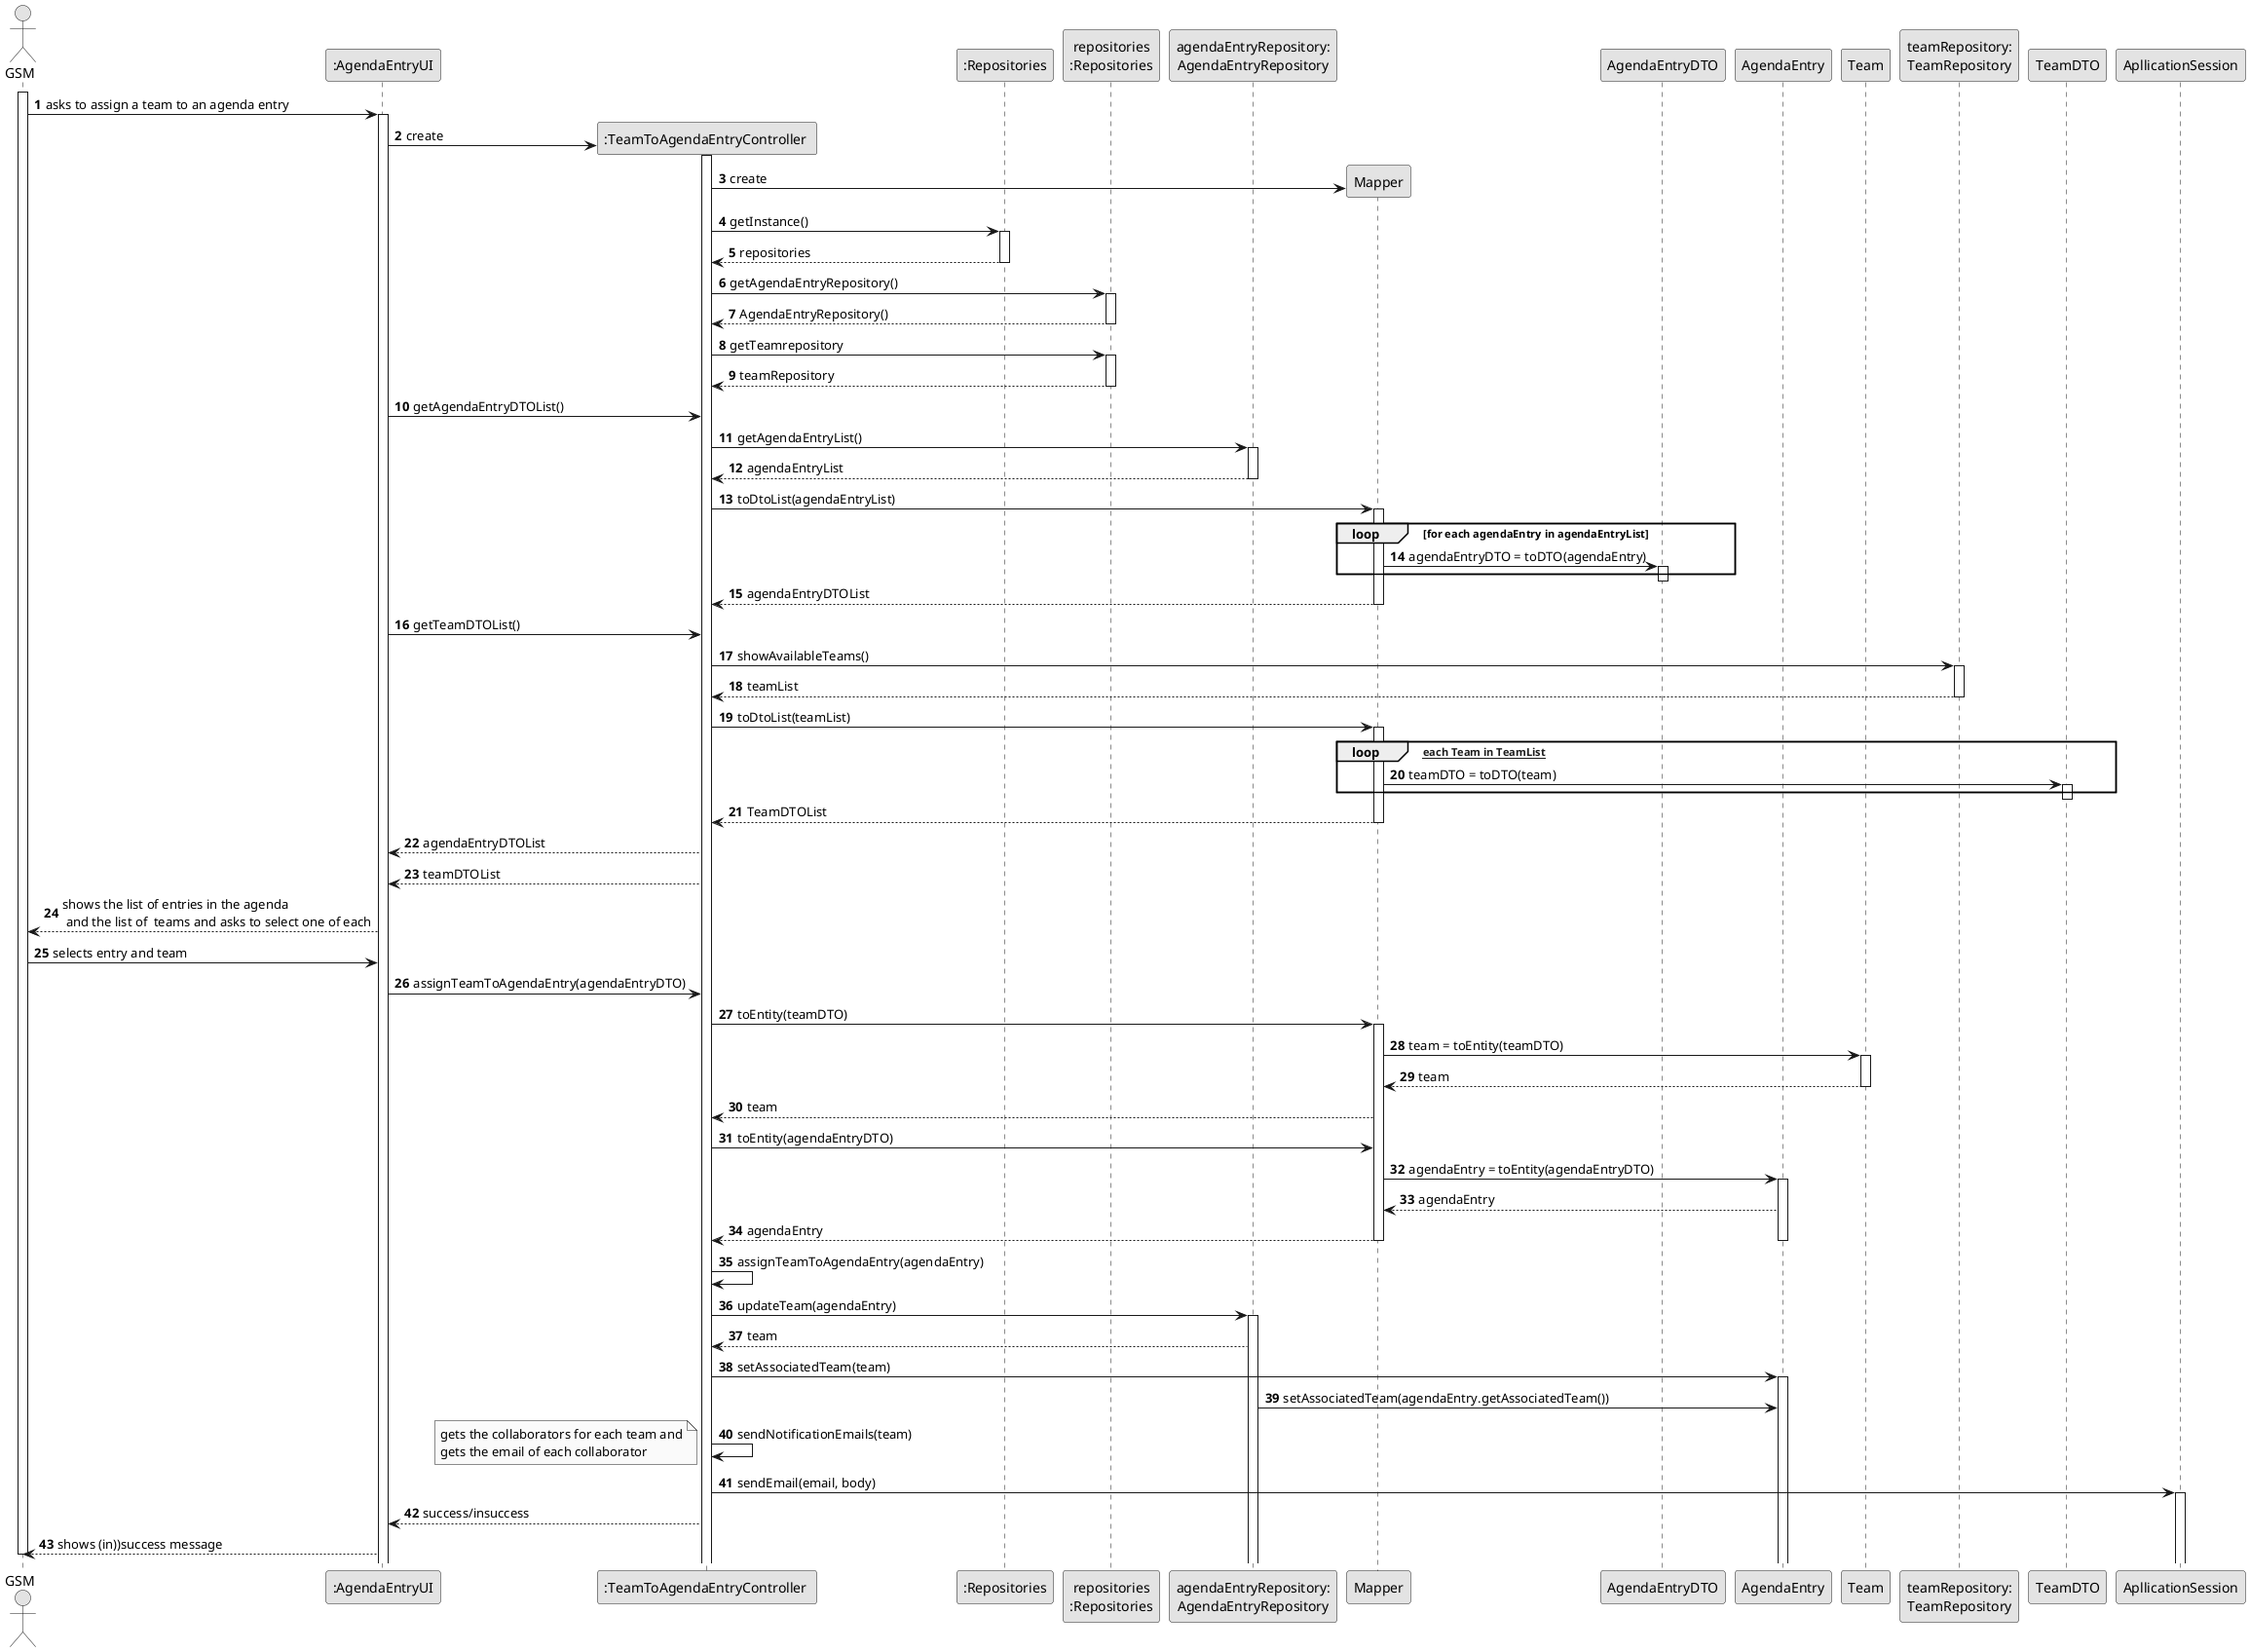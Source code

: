 @startuml
skinparam monochrome true
skinparam packageStyle rectangle
skinparam shadowing false

autonumber

'hide footbox
actor "GSM" as GSM
participant ":AgendaEntryUI" as ui
participant ":TeamToAgendaEntryController " as ctrl
participant ":Repositories" as RepositorySingleton
participant "repositories\n:Repositories" as plat
participant "agendaEntryRepository:\nAgendaEntryRepository" as agendaRepo
participant Mapper as mapper
participant AgendaEntryDTO as AgendaEntryDTO
participant "AgendaEntry" as agendaEntry
participant "Team" as team
participant "teamRepository:\nTeamRepository" as teamRepo
participant "TeamDTO" as TeamDTO
participant "ApllicationSession" as app


activate GSM

                GSM -> ui : asks to assign a team to an agenda entry

                activate ui

                ui -> ctrl** : create

                activate ctrl

                ctrl-> mapper** : create

                ctrl -> RepositorySingleton : getInstance()
                activate RepositorySingleton

                    RepositorySingleton --> ctrl: repositories
                deactivate RepositorySingleton

                ctrl -> plat : getAgendaEntryRepository()
                activate plat

                    plat --> ctrl: AgendaEntryRepository()
                deactivate plat

                ctrl-> plat: getTeamrepository
                activate plat

                plat--> ctrl: teamRepository

                deactivate plat

                ui-> ctrl: getAgendaEntryDTOList()


                ctrl -> agendaRepo : getAgendaEntryList()
                activate agendaRepo

                agendaRepo --> ctrl: agendaEntryList
                deactivate agendaRepo

                ctrl -> mapper : toDtoList(agendaEntryList)
                activate mapper


                 loop for each agendaEntry in agendaEntryList

                 mapper -> AgendaEntryDTO : agendaEntryDTO = toDTO(agendaEntry)

                  activate AgendaEntryDTO
                  end
                deactivate AgendaEntryDTO

                mapper --> ctrl : agendaEntryDTOList
                deactivate mapper

                ui -> ctrl :  getTeamDTOList()

                ctrl -> teamRepo : showAvailableTeams()
                activate teamRepo

                teamRepo --> ctrl: teamList
                deactivate teamRepo

                ctrl -> mapper:  toDtoList(teamList)
                activate mapper
                loop [for each Team in TeamList]

                mapper -> TeamDTO: teamDTO = toDTO(team)
                activate TeamDTO

                end
                deactivate TeamDTO
                mapper --> ctrl: TeamDTOList

                 deactivate mapper
                 ctrl --> ui : agendaEntryDTOList
                 ctrl --> ui: teamDTOList

                 ui --> GSM: shows the list of entries in the agenda\n and the list of  teams and asks to select one of each

                 GSM -> ui: selects entry and team

                 ui->ctrl: assignTeamToAgendaEntry(agendaEntryDTO)

                 ctrl -> mapper : toEntity(teamDTO)
                 activate mapper

                 mapper-> team: team = toEntity(teamDTO)
                 activate team
                 team--> mapper: team
                 deactivate team

                 mapper --> ctrl: team


                 ctrl -> mapper : toEntity(agendaEntryDTO)


                 mapper-> agendaEntry: agendaEntry = toEntity(agendaEntryDTO)
                 activate agendaEntry
                 agendaEntry--> mapper: agendaEntry
                  mapper --> ctrl: agendaEntry

                 deactivate mapper


                 deactivate agendaEntry

                ctrl->ctrl: assignTeamToAgendaEntry(agendaEntry)



                 ctrl -> agendaRepo: updateTeam(agendaEntry)
                 activate agendaRepo

                 agendaRepo--> ctrl: team


                 ctrl-> agendaEntry: setAssociatedTeam(team)
                 activate agendaEntry
                agendaRepo -> agendaEntry: setAssociatedTeam(agendaEntry.getAssociatedTeam())


                ctrl->ctrl: sendNotificationEmails(team)
                    note left: gets the collaborators for each team and\ngets the email of each collaborator
                ctrl-> app :  sendEmail(email, body)

                activate app

                ctrl --> ui: success/insuccess
                ui--> GSM: shows (in))success message




deactivate GSM

@enduml